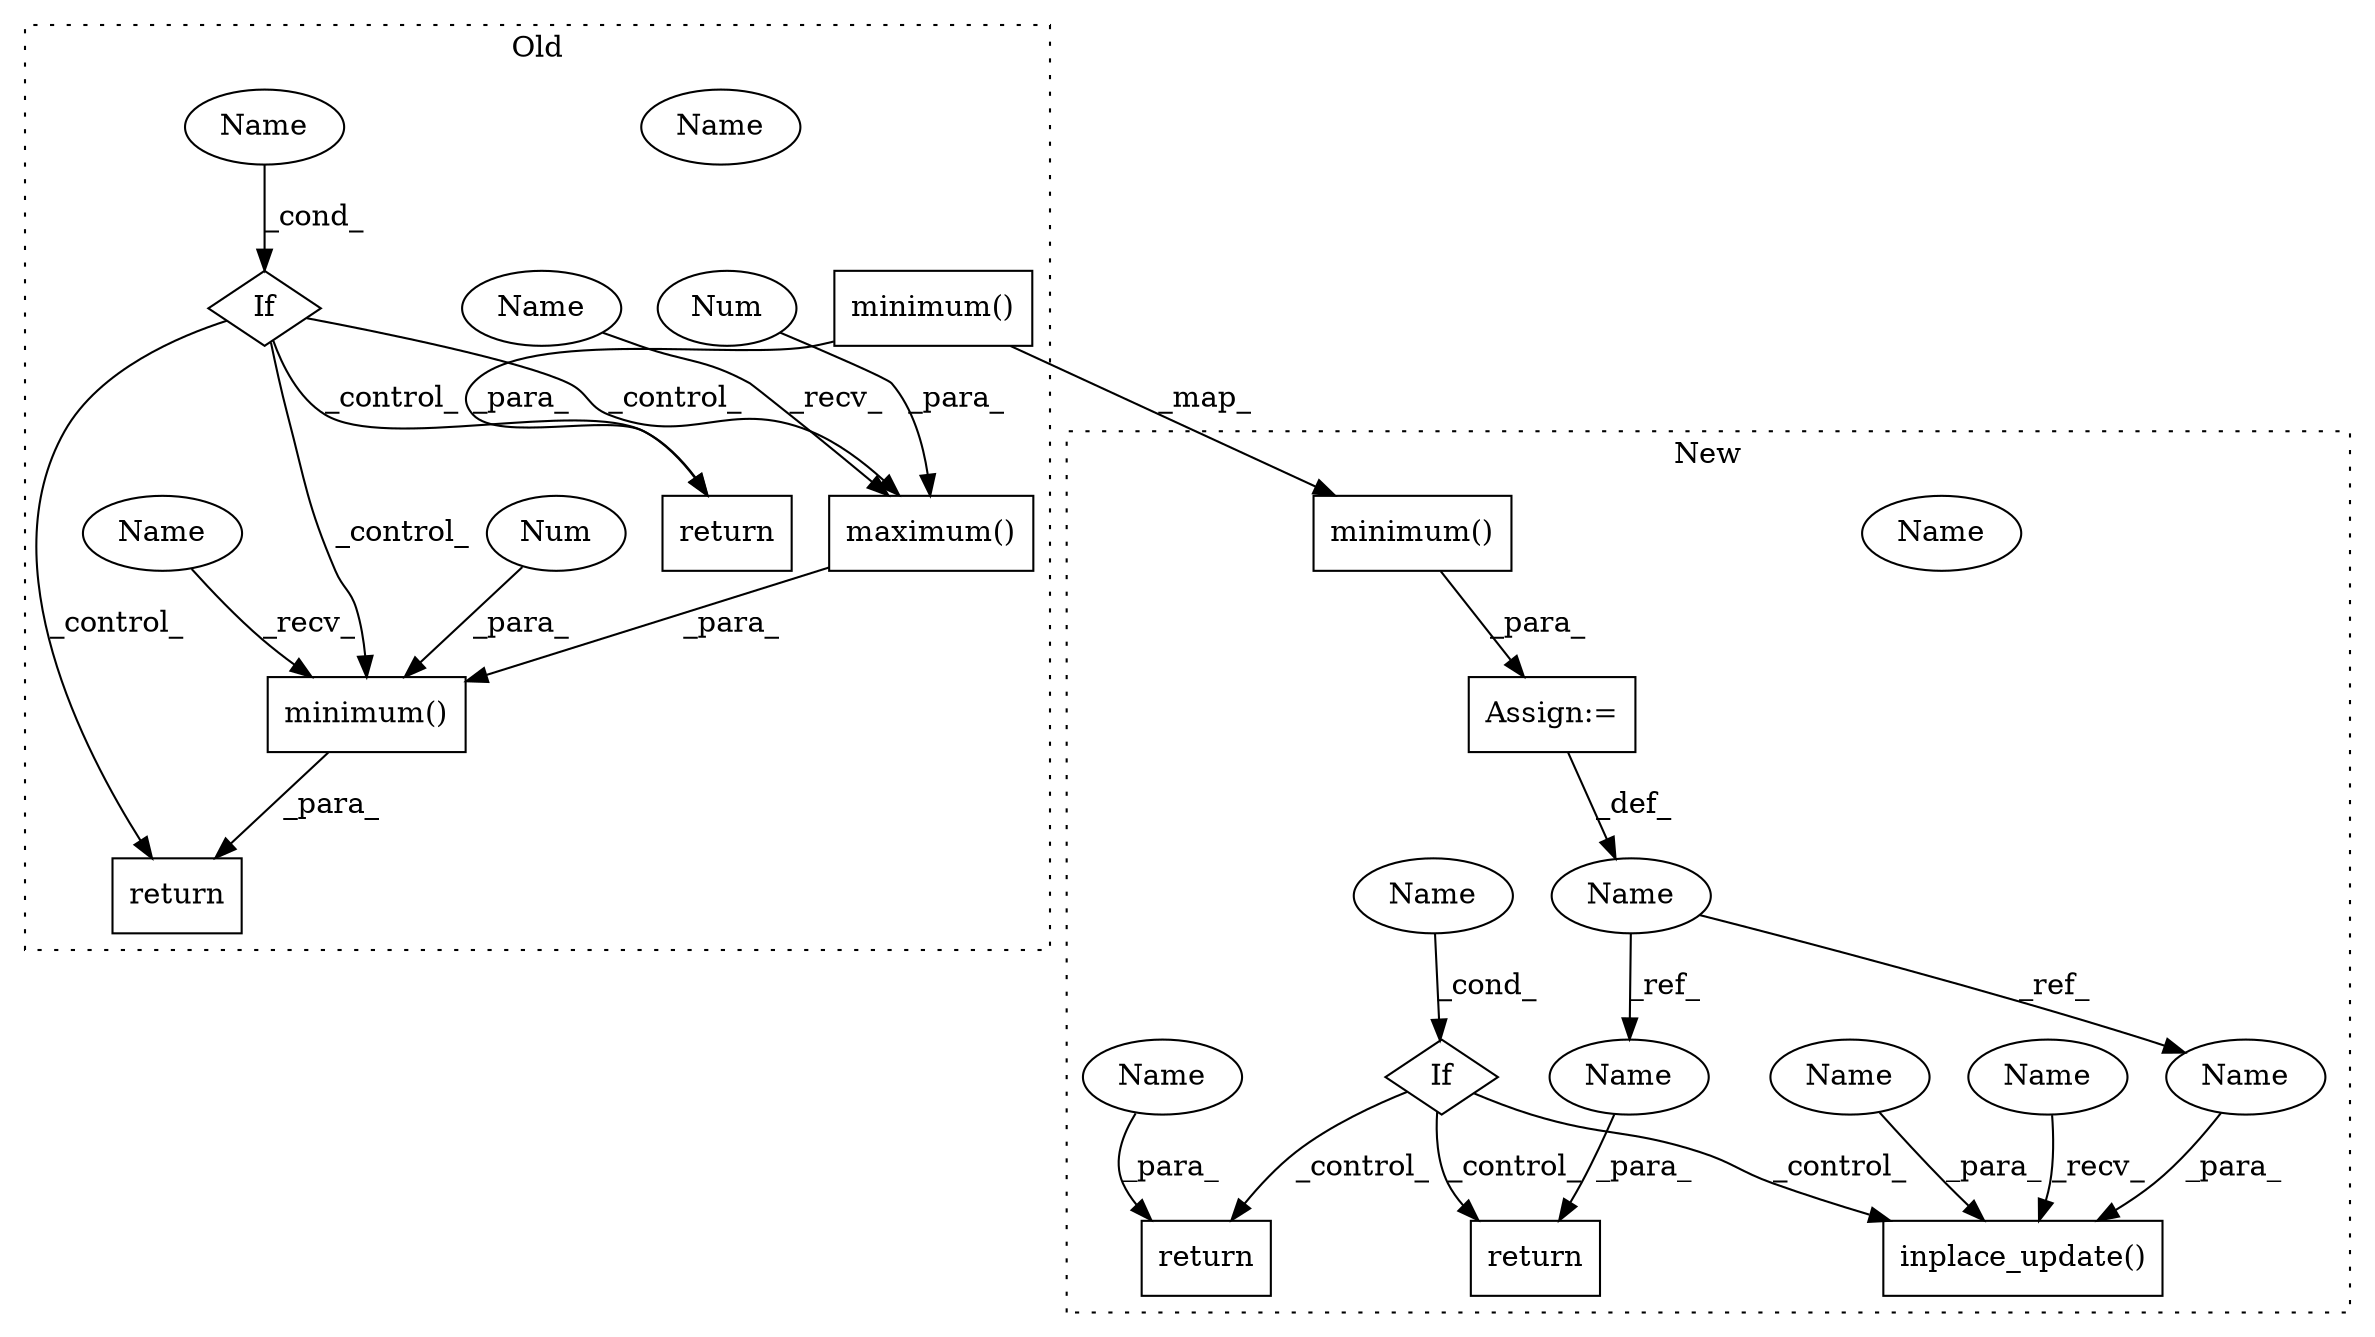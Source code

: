 digraph G {
subgraph cluster0 {
1 [label="return" a="93" s="4710" l="7" shape="box"];
9 [label="If" a="96" s="4608" l="3" shape="diamond"];
10 [label="Name" a="87" s="4611" l="7" shape="ellipse"];
11 [label="return" a="93" s="4628" l="7" shape="box"];
12 [label="minimum()" a="75" s="4646,4691" l="12,1" shape="box"];
13 [label="maximum()" a="75" s="4658,4688" l="12,1" shape="box"];
14 [label="minimum()" a="75" s="4728,4773" l="12,1" shape="box"];
16 [label="Num" a="76" s="4690" l="1" shape="ellipse"];
17 [label="Num" a="76" s="4687" l="1" shape="ellipse"];
19 [label="Name" a="87" s="4646" l="3" shape="ellipse"];
20 [label="Name" a="87" s="4658" l="3" shape="ellipse"];
24 [label="Name" a="87" s="4611" l="7" shape="ellipse"];
label = "Old";
style="dotted";
}
subgraph cluster1 {
2 [label="inplace_update()" a="75" s="4699,4728" l="19,1" shape="box"];
3 [label="Name" a="87" s="4608" l="3" shape="ellipse"];
4 [label="return" a="93" s="4755" l="7" shape="box"];
5 [label="Name" a="87" s="4682" l="7" shape="ellipse"];
6 [label="If" a="96" s="4679" l="3" shape="diamond"];
7 [label="Assign:=" a="68" s="4611" l="3" shape="box"];
8 [label="return" a="93" s="4738" l="7" shape="box"];
15 [label="minimum()" a="75" s="4625,4670" l="12,1" shape="box"];
18 [label="Name" a="87" s="4682" l="7" shape="ellipse"];
21 [label="Name" a="87" s="4699" l="3" shape="ellipse"];
22 [label="Name" a="87" s="4725" l="3" shape="ellipse"];
23 [label="Name" a="87" s="4762" l="3" shape="ellipse"];
25 [label="Name" a="87" s="4745" l="5" shape="ellipse"];
26 [label="Name" a="87" s="4718" l="5" shape="ellipse"];
label = "New";
style="dotted";
}
3 -> 23 [label="_ref_"];
3 -> 22 [label="_ref_"];
6 -> 2 [label="_control_"];
6 -> 8 [label="_control_"];
6 -> 4 [label="_control_"];
7 -> 3 [label="_def_"];
9 -> 1 [label="_control_"];
9 -> 13 [label="_control_"];
9 -> 11 [label="_control_"];
9 -> 12 [label="_control_"];
12 -> 11 [label="_para_"];
13 -> 12 [label="_para_"];
14 -> 15 [label="_map_"];
14 -> 1 [label="_para_"];
15 -> 7 [label="_para_"];
16 -> 12 [label="_para_"];
17 -> 13 [label="_para_"];
18 -> 6 [label="_cond_"];
19 -> 12 [label="_recv_"];
20 -> 13 [label="_recv_"];
21 -> 2 [label="_recv_"];
22 -> 2 [label="_para_"];
23 -> 4 [label="_para_"];
24 -> 9 [label="_cond_"];
25 -> 8 [label="_para_"];
26 -> 2 [label="_para_"];
}